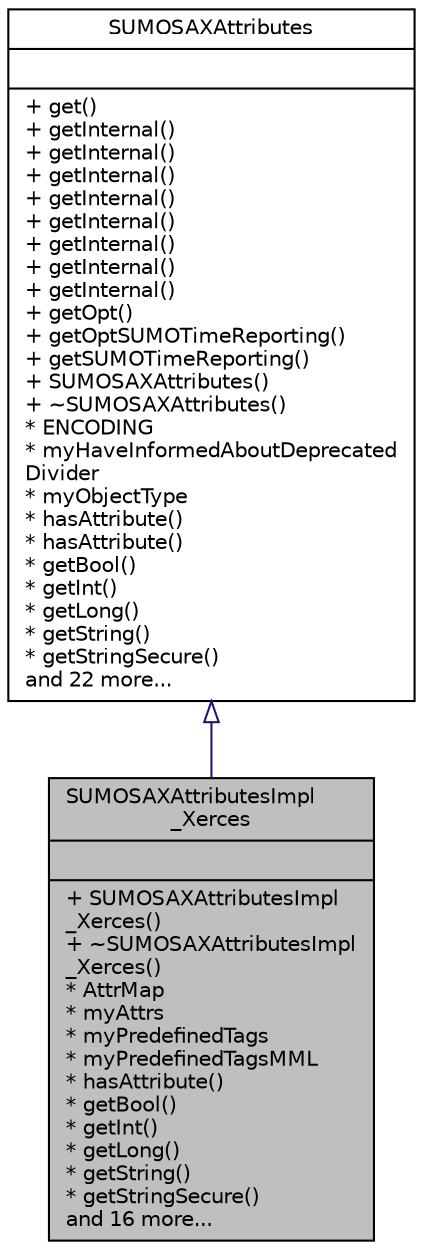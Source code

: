 digraph "SUMOSAXAttributesImpl_Xerces"
{
  edge [fontname="Helvetica",fontsize="10",labelfontname="Helvetica",labelfontsize="10"];
  node [fontname="Helvetica",fontsize="10",shape=record];
  Node0 [label="{SUMOSAXAttributesImpl\l_Xerces\n||+ SUMOSAXAttributesImpl\l_Xerces()\l+ ~SUMOSAXAttributesImpl\l_Xerces()\l* AttrMap\l* myAttrs\l* myPredefinedTags\l* myPredefinedTagsMML\l* hasAttribute()\l* getBool()\l* getInt()\l* getLong()\l* getString()\l* getStringSecure()\land 16 more...\l}",height=0.2,width=0.4,color="black", fillcolor="grey75", style="filled", fontcolor="black"];
  Node1 -> Node0 [dir="back",color="midnightblue",fontsize="10",style="solid",arrowtail="onormal",fontname="Helvetica"];
  Node1 [label="{SUMOSAXAttributes\n||+ get()\l+ getInternal()\l+ getInternal()\l+ getInternal()\l+ getInternal()\l+ getInternal()\l+ getInternal()\l+ getInternal()\l+ getInternal()\l+ getOpt()\l+ getOptSUMOTimeReporting()\l+ getSUMOTimeReporting()\l+ SUMOSAXAttributes()\l+ ~SUMOSAXAttributes()\l* ENCODING\l* myHaveInformedAboutDeprecated\lDivider\l* myObjectType\l* hasAttribute()\l* hasAttribute()\l* getBool()\l* getInt()\l* getLong()\l* getString()\l* getStringSecure()\land 22 more...\l}",height=0.2,width=0.4,color="black", fillcolor="white", style="filled",URL="$db/ddf/class_s_u_m_o_s_a_x_attributes.html",tooltip="Encapsulated SAX-Attributes. "];
}
